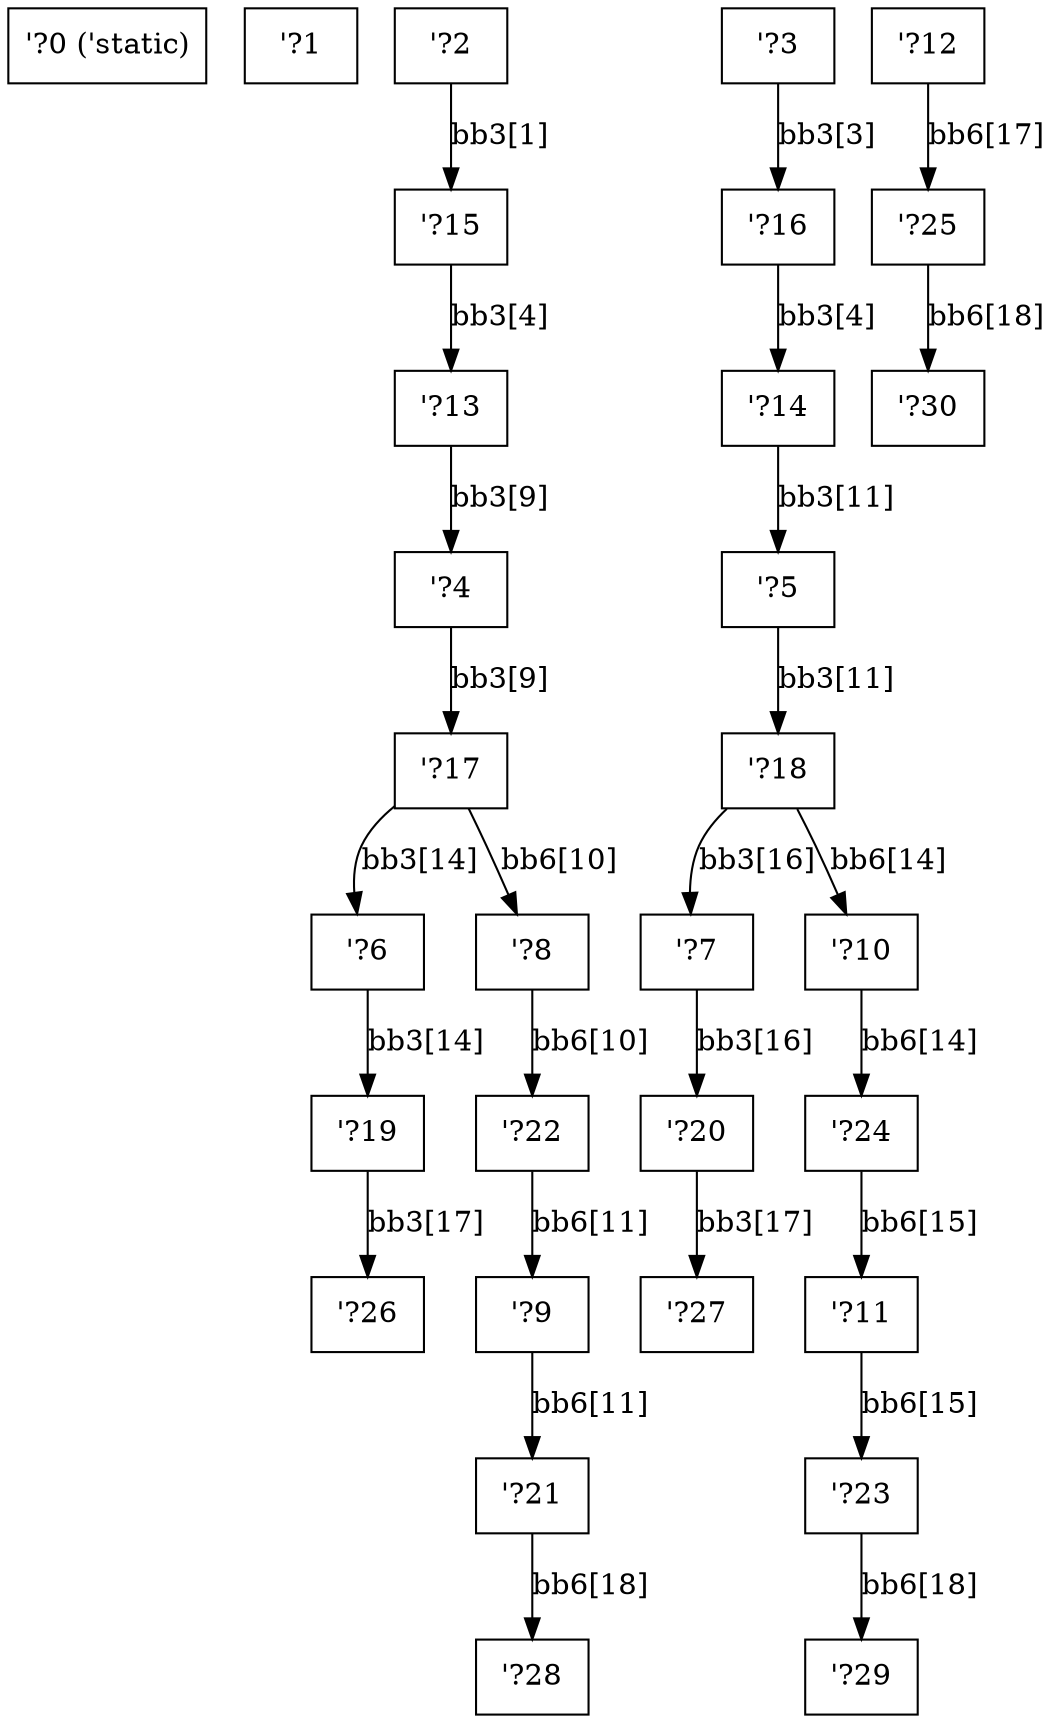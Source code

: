 digraph RegionInferenceContext {
    r0[label="\'?0 (\'static)"][shape="box"];
    r1[label="\'?1"][shape="box"];
    r2[label="\'?2"][shape="box"];
    r3[label="\'?3"][shape="box"];
    r4[label="\'?4"][shape="box"];
    r5[label="\'?5"][shape="box"];
    r6[label="\'?6"][shape="box"];
    r7[label="\'?7"][shape="box"];
    r8[label="\'?8"][shape="box"];
    r9[label="\'?9"][shape="box"];
    r10[label="\'?10"][shape="box"];
    r11[label="\'?11"][shape="box"];
    r12[label="\'?12"][shape="box"];
    r13[label="\'?13"][shape="box"];
    r14[label="\'?14"][shape="box"];
    r15[label="\'?15"][shape="box"];
    r16[label="\'?16"][shape="box"];
    r17[label="\'?17"][shape="box"];
    r18[label="\'?18"][shape="box"];
    r19[label="\'?19"][shape="box"];
    r20[label="\'?20"][shape="box"];
    r21[label="\'?21"][shape="box"];
    r22[label="\'?22"][shape="box"];
    r23[label="\'?23"][shape="box"];
    r24[label="\'?24"][shape="box"];
    r25[label="\'?25"][shape="box"];
    r26[label="\'?26"][shape="box"];
    r27[label="\'?27"][shape="box"];
    r28[label="\'?28"][shape="box"];
    r29[label="\'?29"][shape="box"];
    r30[label="\'?30"][shape="box"];
    r13 -> r4[label="bb3[9]"];
    r14 -> r5[label="bb3[11]"];
    r2 -> r15[label="bb3[1]"];
    r3 -> r16[label="bb3[3]"];
    r15 -> r13[label="bb3[4]"];
    r16 -> r14[label="bb3[4]"];
    r4 -> r17[label="bb3[9]"];
    r5 -> r18[label="bb3[11]"];
    r6 -> r19[label="bb3[14]"];
    r17 -> r6[label="bb3[14]"];
    r7 -> r20[label="bb3[16]"];
    r18 -> r7[label="bb3[16]"];
    r19 -> r26[label="bb3[17]"];
    r20 -> r27[label="bb3[17]"];
    r8 -> r22[label="bb6[10]"];
    r17 -> r8[label="bb6[10]"];
    r9 -> r21[label="bb6[11]"];
    r22 -> r9[label="bb6[11]"];
    r10 -> r24[label="bb6[14]"];
    r18 -> r10[label="bb6[14]"];
    r11 -> r23[label="bb6[15]"];
    r24 -> r11[label="bb6[15]"];
    r12 -> r25[label="bb6[17]"];
    r21 -> r28[label="bb6[18]"];
    r23 -> r29[label="bb6[18]"];
    r25 -> r30[label="bb6[18]"];
}
